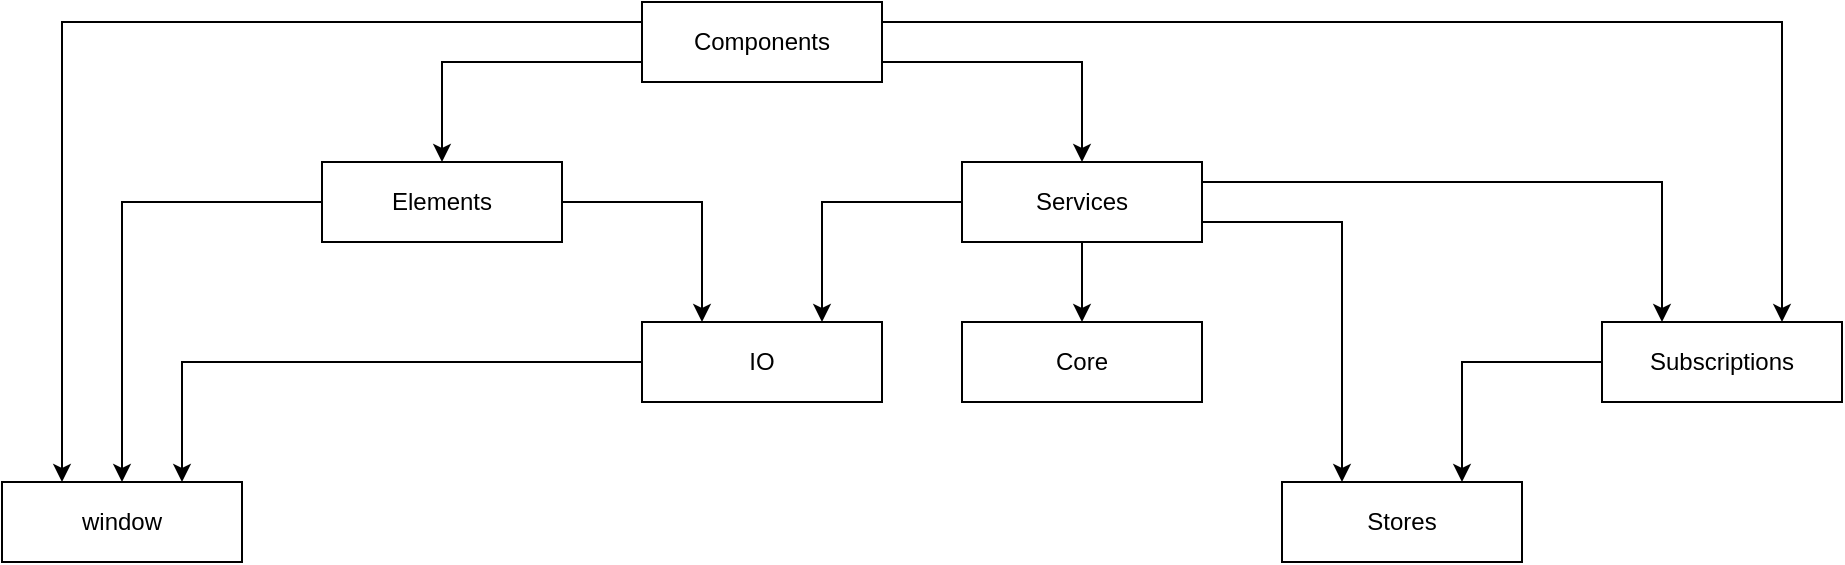 <mxfile version="13.6.2" type="device"><diagram id="GKcRFWmUQGeXb-0CaaOn" name="Page-1"><mxGraphModel dx="946" dy="680" grid="1" gridSize="10" guides="1" tooltips="1" connect="1" arrows="1" fold="1" page="1" pageScale="1" pageWidth="827" pageHeight="1169" math="0" shadow="0"><root><mxCell id="0"/><mxCell id="1" parent="0"/><mxCell id="t6tAvW6tMsF8Qu3x09oQ-1" value="" style="group" vertex="1" connectable="0" parent="1"><mxGeometry x="40" y="40" width="920" height="280" as="geometry"/></mxCell><mxCell id="-df7jZBmcFirx14yDwHl-5" value="Services" style="rounded=0;whiteSpace=wrap;html=1;" parent="t6tAvW6tMsF8Qu3x09oQ-1" vertex="1"><mxGeometry x="480" y="80" width="120" height="40" as="geometry"/></mxCell><mxCell id="-df7jZBmcFirx14yDwHl-8" style="edgeStyle=orthogonalEdgeStyle;rounded=0;orthogonalLoop=1;jettySize=auto;html=1;exitX=1;exitY=0.75;exitDx=0;exitDy=0;entryX=0.5;entryY=0;entryDx=0;entryDy=0;" parent="t6tAvW6tMsF8Qu3x09oQ-1" source="-df7jZBmcFirx14yDwHl-10" target="-df7jZBmcFirx14yDwHl-5" edge="1"><mxGeometry relative="1" as="geometry"/></mxCell><mxCell id="-df7jZBmcFirx14yDwHl-10" value="Components" style="rounded=0;whiteSpace=wrap;html=1;" parent="t6tAvW6tMsF8Qu3x09oQ-1" vertex="1"><mxGeometry x="320" width="120" height="40" as="geometry"/></mxCell><mxCell id="-df7jZBmcFirx14yDwHl-13" value="Elements" style="rounded=0;whiteSpace=wrap;html=1;" parent="t6tAvW6tMsF8Qu3x09oQ-1" vertex="1"><mxGeometry x="160" y="80" width="120" height="40" as="geometry"/></mxCell><mxCell id="-df7jZBmcFirx14yDwHl-7" style="edgeStyle=orthogonalEdgeStyle;rounded=0;orthogonalLoop=1;jettySize=auto;html=1;exitX=0;exitY=0.75;exitDx=0;exitDy=0;entryX=0.5;entryY=0;entryDx=0;entryDy=0;" parent="t6tAvW6tMsF8Qu3x09oQ-1" source="-df7jZBmcFirx14yDwHl-10" target="-df7jZBmcFirx14yDwHl-13" edge="1"><mxGeometry relative="1" as="geometry"/></mxCell><mxCell id="-df7jZBmcFirx14yDwHl-16" value="Stores" style="rounded=0;whiteSpace=wrap;html=1;" parent="t6tAvW6tMsF8Qu3x09oQ-1" vertex="1"><mxGeometry x="640" y="240" width="120" height="40" as="geometry"/></mxCell><mxCell id="-df7jZBmcFirx14yDwHl-3" style="edgeStyle=orthogonalEdgeStyle;rounded=0;orthogonalLoop=1;jettySize=auto;html=1;exitX=1;exitY=0.75;exitDx=0;exitDy=0;entryX=0.25;entryY=0;entryDx=0;entryDy=0;" parent="t6tAvW6tMsF8Qu3x09oQ-1" source="-df7jZBmcFirx14yDwHl-5" target="-df7jZBmcFirx14yDwHl-16" edge="1"><mxGeometry relative="1" as="geometry"/></mxCell><mxCell id="-df7jZBmcFirx14yDwHl-17" value="" style="edgeStyle=orthogonalEdgeStyle;rounded=0;orthogonalLoop=1;jettySize=auto;html=1;entryX=0.75;entryY=0;entryDx=0;entryDy=0;" parent="t6tAvW6tMsF8Qu3x09oQ-1" source="-df7jZBmcFirx14yDwHl-18" target="-df7jZBmcFirx14yDwHl-16" edge="1"><mxGeometry relative="1" as="geometry"/></mxCell><mxCell id="-df7jZBmcFirx14yDwHl-18" value="Subscriptions" style="rounded=0;whiteSpace=wrap;html=1;" parent="t6tAvW6tMsF8Qu3x09oQ-1" vertex="1"><mxGeometry x="800" y="160" width="120" height="40" as="geometry"/></mxCell><mxCell id="-df7jZBmcFirx14yDwHl-4" style="edgeStyle=orthogonalEdgeStyle;rounded=0;orthogonalLoop=1;jettySize=auto;html=1;exitX=1;exitY=0.25;exitDx=0;exitDy=0;entryX=0.25;entryY=0;entryDx=0;entryDy=0;" parent="t6tAvW6tMsF8Qu3x09oQ-1" source="-df7jZBmcFirx14yDwHl-5" target="-df7jZBmcFirx14yDwHl-18" edge="1"><mxGeometry relative="1" as="geometry"/></mxCell><mxCell id="-df7jZBmcFirx14yDwHl-9" style="edgeStyle=orthogonalEdgeStyle;rounded=0;orthogonalLoop=1;jettySize=auto;html=1;exitX=1;exitY=0.25;exitDx=0;exitDy=0;entryX=0.75;entryY=0;entryDx=0;entryDy=0;" parent="t6tAvW6tMsF8Qu3x09oQ-1" source="-df7jZBmcFirx14yDwHl-10" target="-df7jZBmcFirx14yDwHl-18" edge="1"><mxGeometry relative="1" as="geometry"/></mxCell><mxCell id="-df7jZBmcFirx14yDwHl-19" value="Core" style="rounded=0;whiteSpace=wrap;html=1;" parent="t6tAvW6tMsF8Qu3x09oQ-1" vertex="1"><mxGeometry x="480" y="160" width="120" height="40" as="geometry"/></mxCell><mxCell id="-df7jZBmcFirx14yDwHl-1" value="" style="edgeStyle=orthogonalEdgeStyle;rounded=0;orthogonalLoop=1;jettySize=auto;html=1;" parent="t6tAvW6tMsF8Qu3x09oQ-1" source="-df7jZBmcFirx14yDwHl-5" target="-df7jZBmcFirx14yDwHl-19" edge="1"><mxGeometry relative="1" as="geometry"/></mxCell><mxCell id="-df7jZBmcFirx14yDwHl-21" value="IO" style="rounded=0;whiteSpace=wrap;html=1;" parent="t6tAvW6tMsF8Qu3x09oQ-1" vertex="1"><mxGeometry x="320" y="160" width="120" height="40" as="geometry"/></mxCell><mxCell id="-df7jZBmcFirx14yDwHl-2" style="edgeStyle=orthogonalEdgeStyle;rounded=0;orthogonalLoop=1;jettySize=auto;html=1;exitX=0;exitY=0.5;exitDx=0;exitDy=0;entryX=0.75;entryY=0;entryDx=0;entryDy=0;" parent="t6tAvW6tMsF8Qu3x09oQ-1" source="-df7jZBmcFirx14yDwHl-5" target="-df7jZBmcFirx14yDwHl-21" edge="1"><mxGeometry relative="1" as="geometry"/></mxCell><mxCell id="-df7jZBmcFirx14yDwHl-11" value="" style="edgeStyle=orthogonalEdgeStyle;rounded=0;orthogonalLoop=1;jettySize=auto;html=1;entryX=0.25;entryY=0;entryDx=0;entryDy=0;" parent="t6tAvW6tMsF8Qu3x09oQ-1" source="-df7jZBmcFirx14yDwHl-13" target="-df7jZBmcFirx14yDwHl-21" edge="1"><mxGeometry relative="1" as="geometry"/></mxCell><mxCell id="-df7jZBmcFirx14yDwHl-22" value="window" style="rounded=0;whiteSpace=wrap;html=1;" parent="t6tAvW6tMsF8Qu3x09oQ-1" vertex="1"><mxGeometry y="240" width="120" height="40" as="geometry"/></mxCell><mxCell id="-df7jZBmcFirx14yDwHl-6" style="edgeStyle=orthogonalEdgeStyle;rounded=0;orthogonalLoop=1;jettySize=auto;html=1;exitX=0;exitY=0.25;exitDx=0;exitDy=0;entryX=0.25;entryY=0;entryDx=0;entryDy=0;" parent="t6tAvW6tMsF8Qu3x09oQ-1" source="-df7jZBmcFirx14yDwHl-10" target="-df7jZBmcFirx14yDwHl-22" edge="1"><mxGeometry relative="1" as="geometry"><mxPoint x="60" y="80" as="targetPoint"/><Array as="points"><mxPoint x="30" y="10"/></Array></mxGeometry></mxCell><mxCell id="-df7jZBmcFirx14yDwHl-12" value="" style="edgeStyle=orthogonalEdgeStyle;rounded=0;orthogonalLoop=1;jettySize=auto;html=1;" parent="t6tAvW6tMsF8Qu3x09oQ-1" source="-df7jZBmcFirx14yDwHl-13" target="-df7jZBmcFirx14yDwHl-22" edge="1"><mxGeometry relative="1" as="geometry"/></mxCell><mxCell id="-df7jZBmcFirx14yDwHl-20" style="edgeStyle=orthogonalEdgeStyle;rounded=0;orthogonalLoop=1;jettySize=auto;html=1;exitX=0;exitY=0.5;exitDx=0;exitDy=0;entryX=0.75;entryY=0;entryDx=0;entryDy=0;" parent="t6tAvW6tMsF8Qu3x09oQ-1" source="-df7jZBmcFirx14yDwHl-21" target="-df7jZBmcFirx14yDwHl-22" edge="1"><mxGeometry relative="1" as="geometry"/></mxCell></root></mxGraphModel></diagram></mxfile>